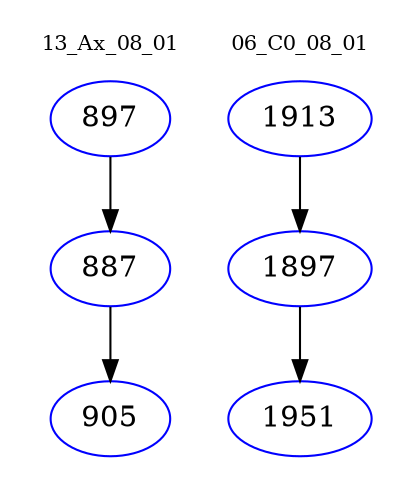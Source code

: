 digraph{
subgraph cluster_0 {
color = white
label = "13_Ax_08_01";
fontsize=10;
T0_897 [label="897", color="blue"]
T0_897 -> T0_887 [color="black"]
T0_887 [label="887", color="blue"]
T0_887 -> T0_905 [color="black"]
T0_905 [label="905", color="blue"]
}
subgraph cluster_1 {
color = white
label = "06_C0_08_01";
fontsize=10;
T1_1913 [label="1913", color="blue"]
T1_1913 -> T1_1897 [color="black"]
T1_1897 [label="1897", color="blue"]
T1_1897 -> T1_1951 [color="black"]
T1_1951 [label="1951", color="blue"]
}
}
